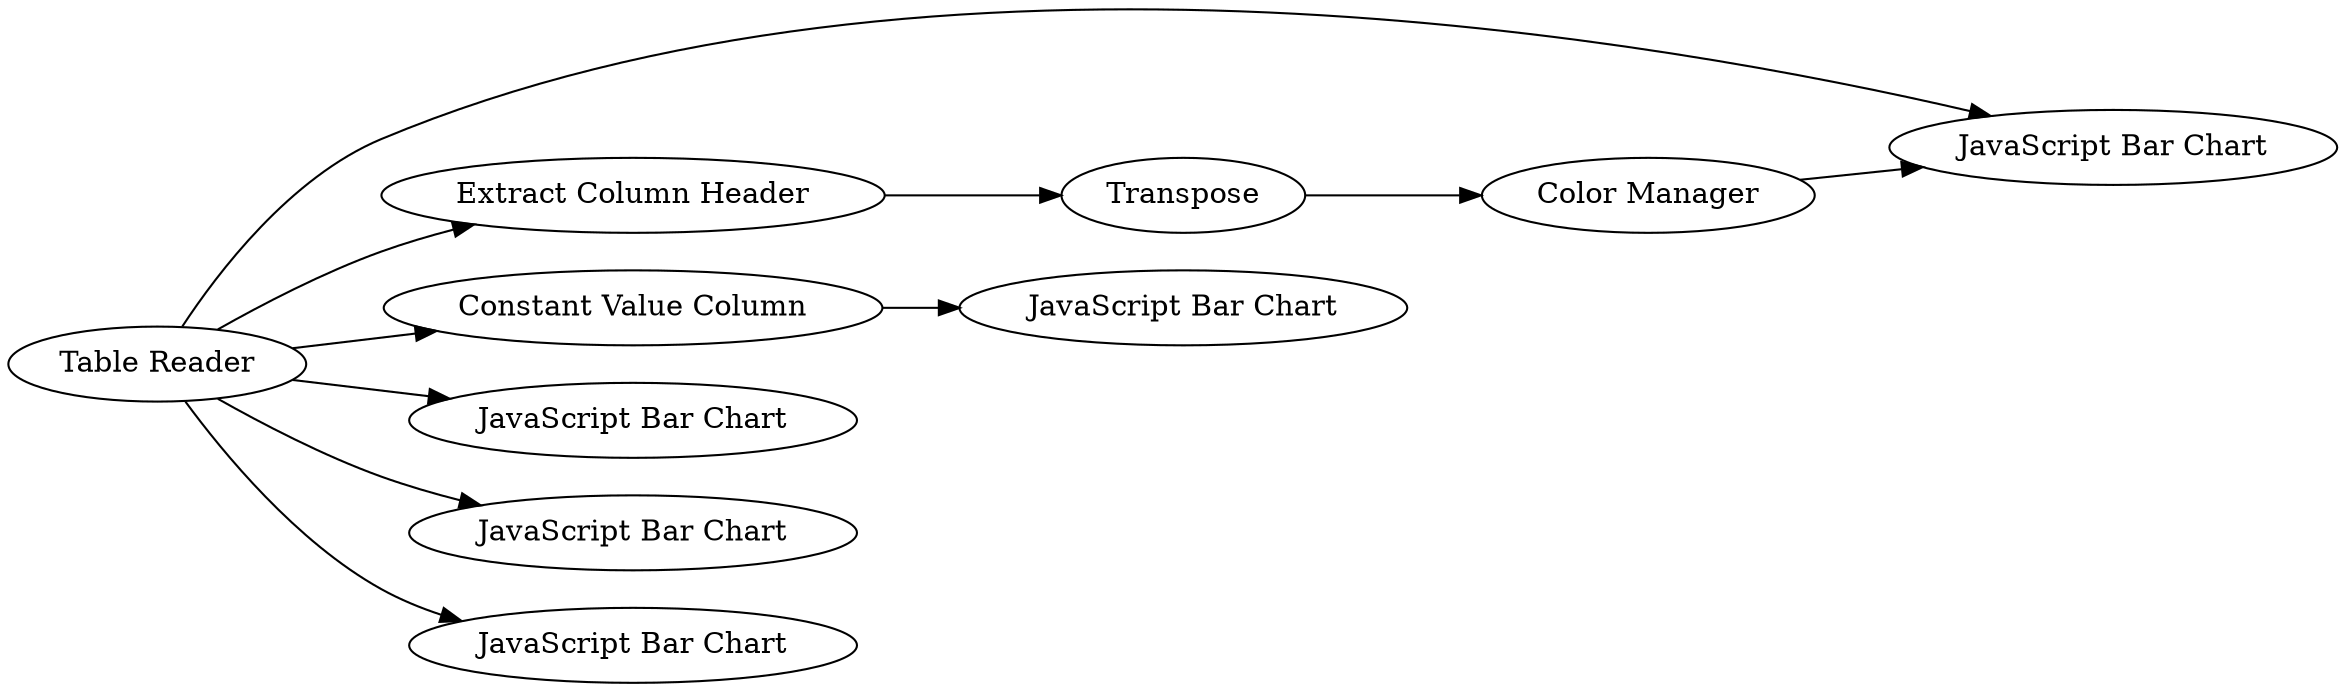 digraph {
	20 -> 21
	1 -> 18
	18 -> 19
	1 -> 27
	1 -> 12
	1 -> 21
	19 -> 20
	1 -> 24
	27 -> 28
	1 -> 25
	24 [label="JavaScript Bar Chart"]
	27 [label="Constant Value Column"]
	20 [label="Color Manager"]
	1 [label="Table Reader"]
	28 [label="JavaScript Bar Chart"]
	18 [label="Extract Column Header"]
	21 [label="JavaScript Bar Chart"]
	25 [label="JavaScript Bar Chart"]
	12 [label="JavaScript Bar Chart"]
	19 [label=Transpose]
	rankdir=LR
}
